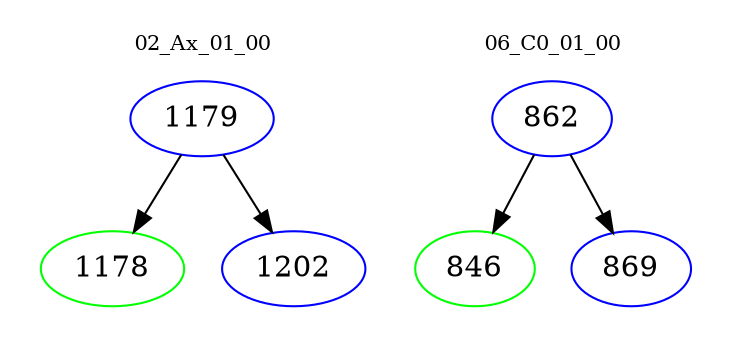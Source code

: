 digraph{
subgraph cluster_0 {
color = white
label = "02_Ax_01_00";
fontsize=10;
T0_1179 [label="1179", color="blue"]
T0_1179 -> T0_1178 [color="black"]
T0_1178 [label="1178", color="green"]
T0_1179 -> T0_1202 [color="black"]
T0_1202 [label="1202", color="blue"]
}
subgraph cluster_1 {
color = white
label = "06_C0_01_00";
fontsize=10;
T1_862 [label="862", color="blue"]
T1_862 -> T1_846 [color="black"]
T1_846 [label="846", color="green"]
T1_862 -> T1_869 [color="black"]
T1_869 [label="869", color="blue"]
}
}
